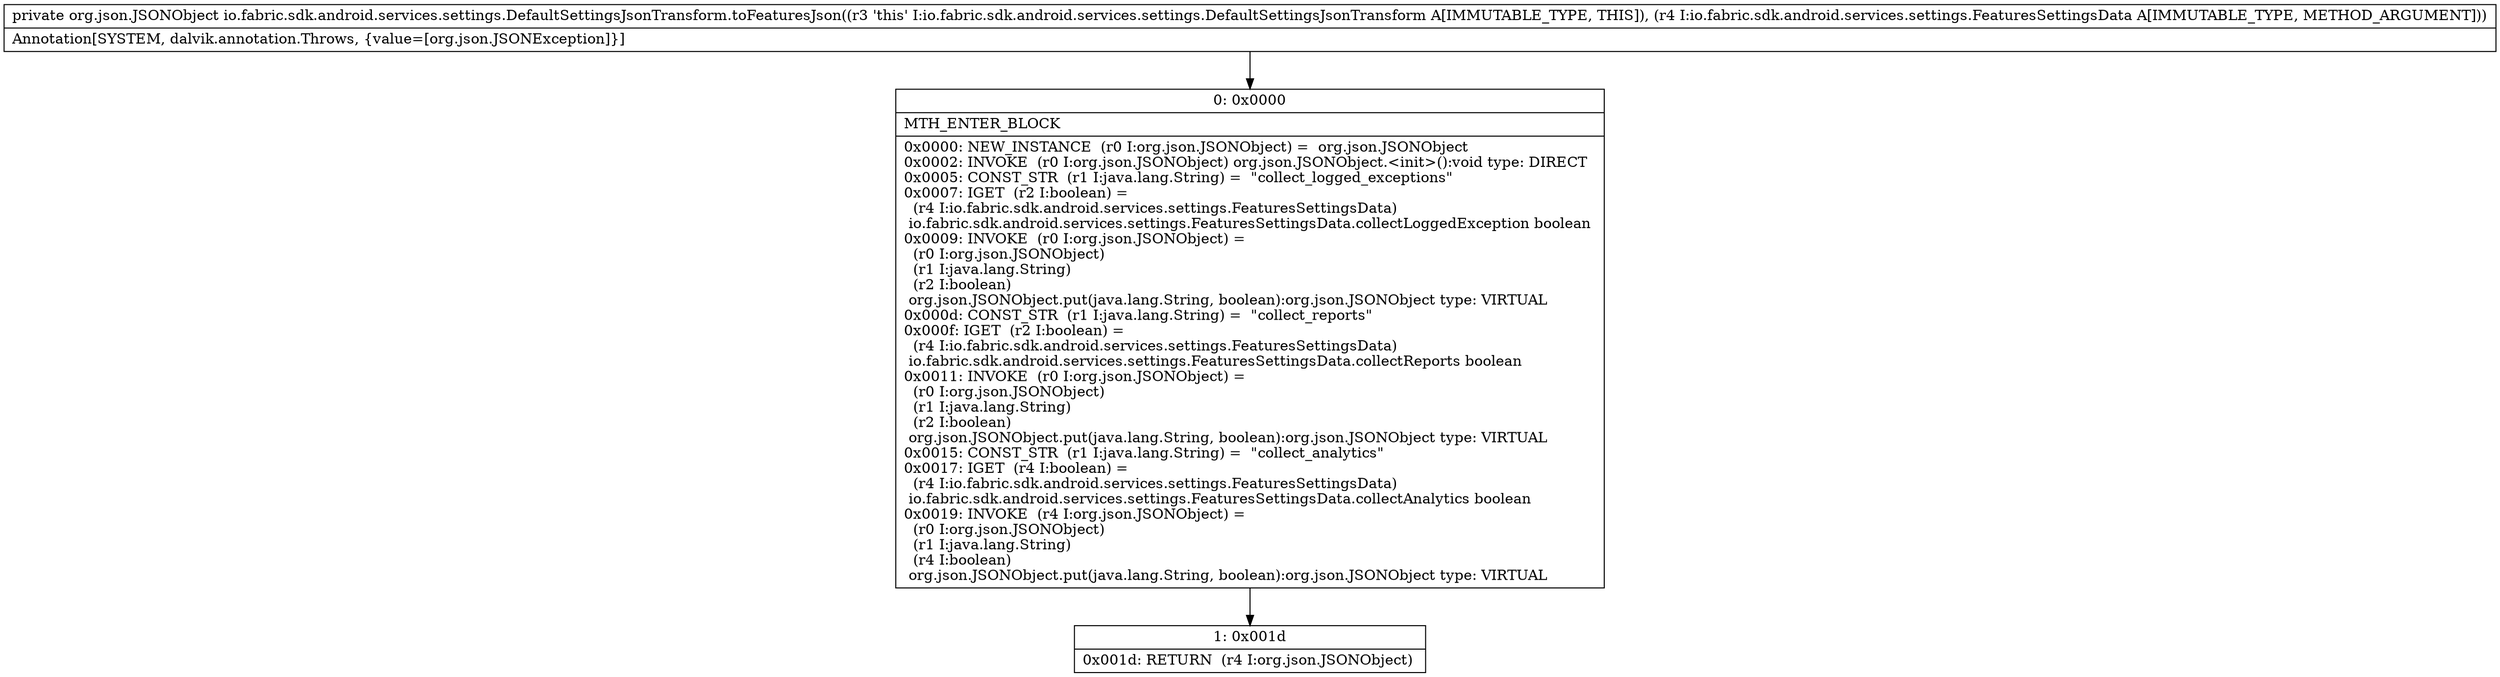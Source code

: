 digraph "CFG forio.fabric.sdk.android.services.settings.DefaultSettingsJsonTransform.toFeaturesJson(Lio\/fabric\/sdk\/android\/services\/settings\/FeaturesSettingsData;)Lorg\/json\/JSONObject;" {
Node_0 [shape=record,label="{0\:\ 0x0000|MTH_ENTER_BLOCK\l|0x0000: NEW_INSTANCE  (r0 I:org.json.JSONObject) =  org.json.JSONObject \l0x0002: INVOKE  (r0 I:org.json.JSONObject) org.json.JSONObject.\<init\>():void type: DIRECT \l0x0005: CONST_STR  (r1 I:java.lang.String) =  \"collect_logged_exceptions\" \l0x0007: IGET  (r2 I:boolean) = \l  (r4 I:io.fabric.sdk.android.services.settings.FeaturesSettingsData)\l io.fabric.sdk.android.services.settings.FeaturesSettingsData.collectLoggedException boolean \l0x0009: INVOKE  (r0 I:org.json.JSONObject) = \l  (r0 I:org.json.JSONObject)\l  (r1 I:java.lang.String)\l  (r2 I:boolean)\l org.json.JSONObject.put(java.lang.String, boolean):org.json.JSONObject type: VIRTUAL \l0x000d: CONST_STR  (r1 I:java.lang.String) =  \"collect_reports\" \l0x000f: IGET  (r2 I:boolean) = \l  (r4 I:io.fabric.sdk.android.services.settings.FeaturesSettingsData)\l io.fabric.sdk.android.services.settings.FeaturesSettingsData.collectReports boolean \l0x0011: INVOKE  (r0 I:org.json.JSONObject) = \l  (r0 I:org.json.JSONObject)\l  (r1 I:java.lang.String)\l  (r2 I:boolean)\l org.json.JSONObject.put(java.lang.String, boolean):org.json.JSONObject type: VIRTUAL \l0x0015: CONST_STR  (r1 I:java.lang.String) =  \"collect_analytics\" \l0x0017: IGET  (r4 I:boolean) = \l  (r4 I:io.fabric.sdk.android.services.settings.FeaturesSettingsData)\l io.fabric.sdk.android.services.settings.FeaturesSettingsData.collectAnalytics boolean \l0x0019: INVOKE  (r4 I:org.json.JSONObject) = \l  (r0 I:org.json.JSONObject)\l  (r1 I:java.lang.String)\l  (r4 I:boolean)\l org.json.JSONObject.put(java.lang.String, boolean):org.json.JSONObject type: VIRTUAL \l}"];
Node_1 [shape=record,label="{1\:\ 0x001d|0x001d: RETURN  (r4 I:org.json.JSONObject) \l}"];
MethodNode[shape=record,label="{private org.json.JSONObject io.fabric.sdk.android.services.settings.DefaultSettingsJsonTransform.toFeaturesJson((r3 'this' I:io.fabric.sdk.android.services.settings.DefaultSettingsJsonTransform A[IMMUTABLE_TYPE, THIS]), (r4 I:io.fabric.sdk.android.services.settings.FeaturesSettingsData A[IMMUTABLE_TYPE, METHOD_ARGUMENT]))  | Annotation[SYSTEM, dalvik.annotation.Throws, \{value=[org.json.JSONException]\}]\l}"];
MethodNode -> Node_0;
Node_0 -> Node_1;
}

